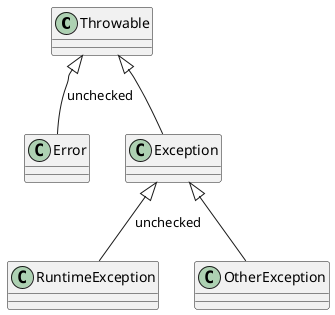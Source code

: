 @startuml
'https://plantuml.com/class-diagram

class Throwable
class Error
class Exception
class RuntimeException
class OtherException

Throwable <|-- Error : unchecked
Throwable <|-- Exception
Exception <|-- RuntimeException : unchecked
Exception <|-- OtherException

@enduml